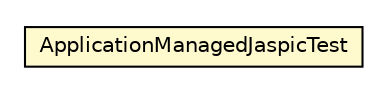 #!/usr/local/bin/dot
#
# Class diagram 
# Generated by UMLGraph version R5_6-24-gf6e263 (http://www.umlgraph.org/)
#

digraph G {
	edge [fontname="Helvetica",fontsize=10,labelfontname="Helvetica",labelfontsize=10];
	node [fontname="Helvetica",fontsize=10,shape=plaintext];
	nodesep=0.25;
	ranksep=0.5;
	// net.trajano.auth.session.test.ApplicationManagedJaspicTest
	c9 [label=<<table title="net.trajano.auth.session.test.ApplicationManagedJaspicTest" border="0" cellborder="1" cellspacing="0" cellpadding="2" port="p" bgcolor="lemonChiffon" href="./ApplicationManagedJaspicTest.html">
		<tr><td><table border="0" cellspacing="0" cellpadding="1">
<tr><td align="center" balign="center"> ApplicationManagedJaspicTest </td></tr>
		</table></td></tr>
		</table>>, URL="./ApplicationManagedJaspicTest.html", fontname="Helvetica", fontcolor="black", fontsize=10.0];
}

